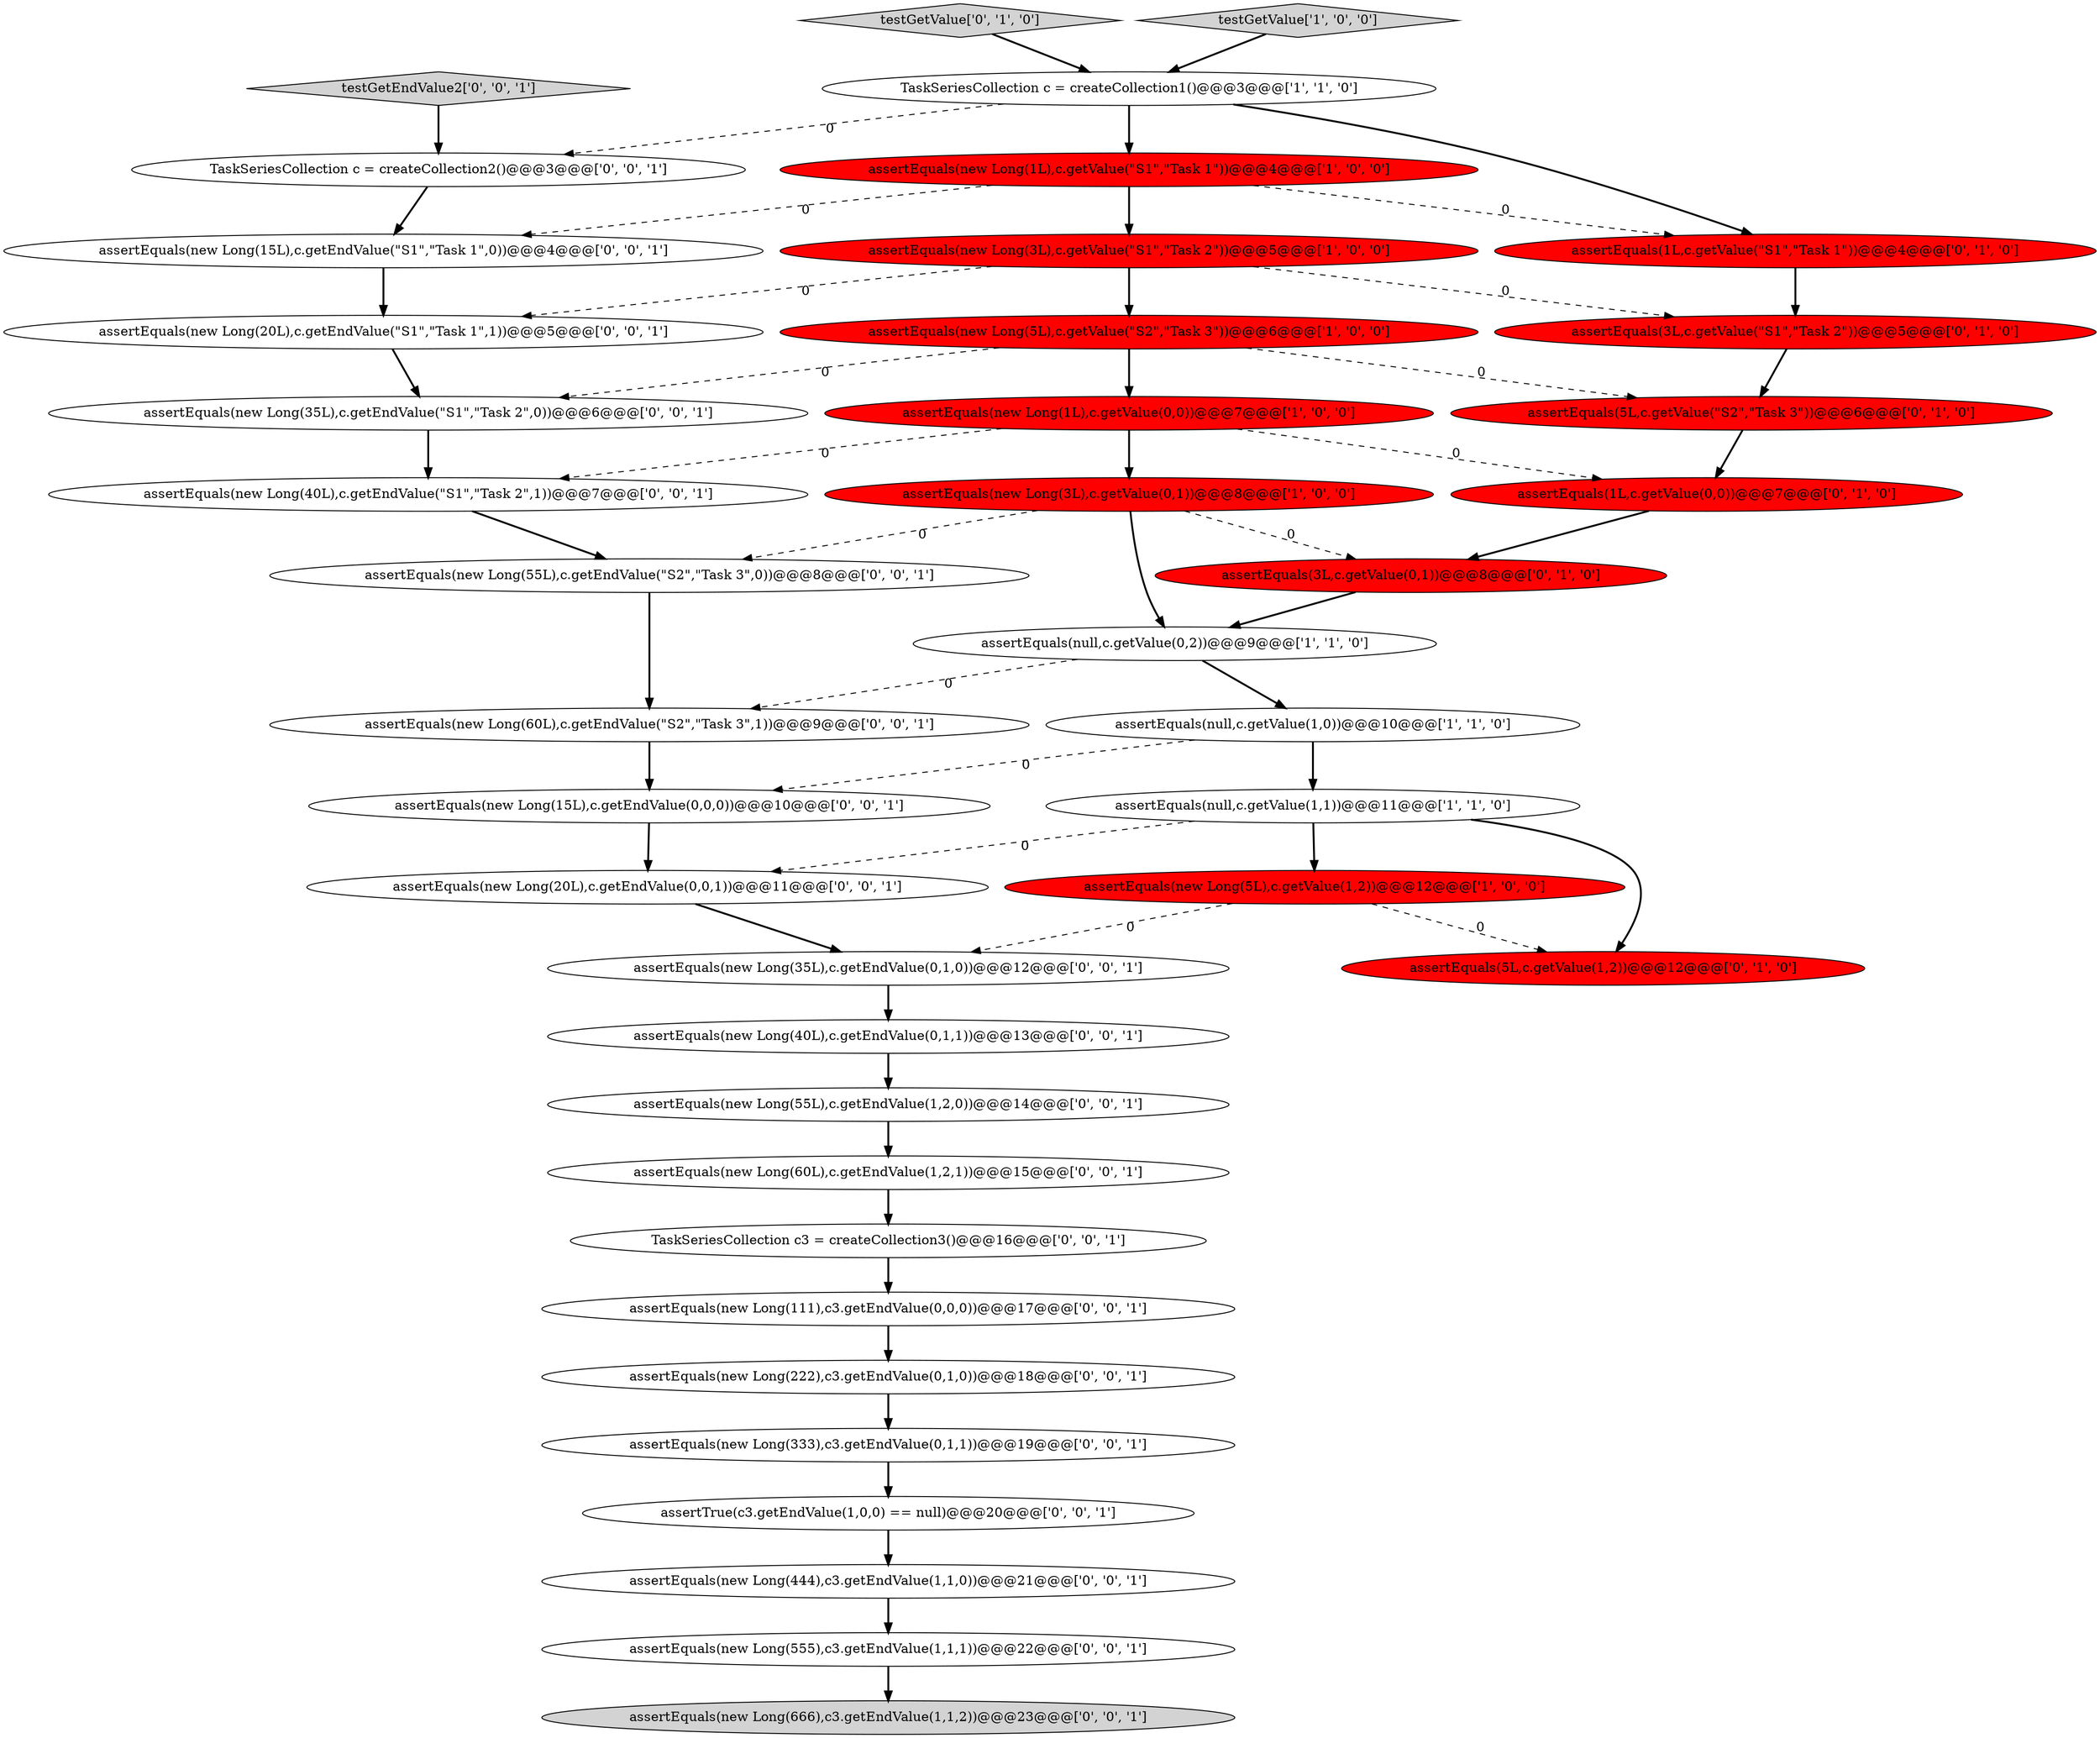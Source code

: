 digraph {
10 [style = filled, label = "assertEquals(new Long(1L),c.getValue(0,0))@@@7@@@['1', '0', '0']", fillcolor = red, shape = ellipse image = "AAA1AAABBB1BBB"];
14 [style = filled, label = "testGetValue['0', '1', '0']", fillcolor = lightgray, shape = diamond image = "AAA0AAABBB2BBB"];
24 [style = filled, label = "assertEquals(new Long(40L),c.getEndValue(\"S1\",\"Task 2\",1))@@@7@@@['0', '0', '1']", fillcolor = white, shape = ellipse image = "AAA0AAABBB3BBB"];
19 [style = filled, label = "assertEquals(new Long(333),c3.getEndValue(0,1,1))@@@19@@@['0', '0', '1']", fillcolor = white, shape = ellipse image = "AAA0AAABBB3BBB"];
6 [style = filled, label = "testGetValue['1', '0', '0']", fillcolor = lightgray, shape = diamond image = "AAA0AAABBB1BBB"];
22 [style = filled, label = "testGetEndValue2['0', '0', '1']", fillcolor = lightgray, shape = diamond image = "AAA0AAABBB3BBB"];
30 [style = filled, label = "assertEquals(new Long(444),c3.getEndValue(1,1,0))@@@21@@@['0', '0', '1']", fillcolor = white, shape = ellipse image = "AAA0AAABBB3BBB"];
17 [style = filled, label = "assertEquals(1L,c.getValue(0,0))@@@7@@@['0', '1', '0']", fillcolor = red, shape = ellipse image = "AAA1AAABBB2BBB"];
18 [style = filled, label = "assertEquals(new Long(20L),c.getEndValue(\"S1\",\"Task 1\",1))@@@5@@@['0', '0', '1']", fillcolor = white, shape = ellipse image = "AAA0AAABBB3BBB"];
7 [style = filled, label = "assertEquals(new Long(5L),c.getValue(\"S2\",\"Task 3\"))@@@6@@@['1', '0', '0']", fillcolor = red, shape = ellipse image = "AAA1AAABBB1BBB"];
31 [style = filled, label = "assertEquals(new Long(60L),c.getEndValue(\"S2\",\"Task 3\",1))@@@9@@@['0', '0', '1']", fillcolor = white, shape = ellipse image = "AAA0AAABBB3BBB"];
20 [style = filled, label = "assertEquals(new Long(666),c3.getEndValue(1,1,2))@@@23@@@['0', '0', '1']", fillcolor = lightgray, shape = ellipse image = "AAA0AAABBB3BBB"];
36 [style = filled, label = "assertEquals(new Long(55L),c.getEndValue(\"S2\",\"Task 3\",0))@@@8@@@['0', '0', '1']", fillcolor = white, shape = ellipse image = "AAA0AAABBB3BBB"];
1 [style = filled, label = "assertEquals(new Long(5L),c.getValue(1,2))@@@12@@@['1', '0', '0']", fillcolor = red, shape = ellipse image = "AAA1AAABBB1BBB"];
4 [style = filled, label = "assertEquals(new Long(1L),c.getValue(\"S1\",\"Task 1\"))@@@4@@@['1', '0', '0']", fillcolor = red, shape = ellipse image = "AAA1AAABBB1BBB"];
23 [style = filled, label = "assertEquals(new Long(15L),c.getEndValue(\"S1\",\"Task 1\",0))@@@4@@@['0', '0', '1']", fillcolor = white, shape = ellipse image = "AAA0AAABBB3BBB"];
27 [style = filled, label = "assertEquals(new Long(20L),c.getEndValue(0,0,1))@@@11@@@['0', '0', '1']", fillcolor = white, shape = ellipse image = "AAA0AAABBB3BBB"];
26 [style = filled, label = "TaskSeriesCollection c3 = createCollection3()@@@16@@@['0', '0', '1']", fillcolor = white, shape = ellipse image = "AAA0AAABBB3BBB"];
39 [style = filled, label = "assertEquals(new Long(60L),c.getEndValue(1,2,1))@@@15@@@['0', '0', '1']", fillcolor = white, shape = ellipse image = "AAA0AAABBB3BBB"];
13 [style = filled, label = "assertEquals(5L,c.getValue(1,2))@@@12@@@['0', '1', '0']", fillcolor = red, shape = ellipse image = "AAA1AAABBB2BBB"];
38 [style = filled, label = "assertEquals(new Long(15L),c.getEndValue(0,0,0))@@@10@@@['0', '0', '1']", fillcolor = white, shape = ellipse image = "AAA0AAABBB3BBB"];
3 [style = filled, label = "assertEquals(null,c.getValue(0,2))@@@9@@@['1', '1', '0']", fillcolor = white, shape = ellipse image = "AAA0AAABBB1BBB"];
21 [style = filled, label = "assertEquals(new Long(40L),c.getEndValue(0,1,1))@@@13@@@['0', '0', '1']", fillcolor = white, shape = ellipse image = "AAA0AAABBB3BBB"];
9 [style = filled, label = "assertEquals(null,c.getValue(1,0))@@@10@@@['1', '1', '0']", fillcolor = white, shape = ellipse image = "AAA0AAABBB1BBB"];
34 [style = filled, label = "assertEquals(new Long(111),c3.getEndValue(0,0,0))@@@17@@@['0', '0', '1']", fillcolor = white, shape = ellipse image = "AAA0AAABBB3BBB"];
11 [style = filled, label = "assertEquals(3L,c.getValue(0,1))@@@8@@@['0', '1', '0']", fillcolor = red, shape = ellipse image = "AAA1AAABBB2BBB"];
5 [style = filled, label = "assertEquals(new Long(3L),c.getValue(\"S1\",\"Task 2\"))@@@5@@@['1', '0', '0']", fillcolor = red, shape = ellipse image = "AAA1AAABBB1BBB"];
16 [style = filled, label = "assertEquals(1L,c.getValue(\"S1\",\"Task 1\"))@@@4@@@['0', '1', '0']", fillcolor = red, shape = ellipse image = "AAA1AAABBB2BBB"];
35 [style = filled, label = "TaskSeriesCollection c = createCollection2()@@@3@@@['0', '0', '1']", fillcolor = white, shape = ellipse image = "AAA0AAABBB3BBB"];
0 [style = filled, label = "TaskSeriesCollection c = createCollection1()@@@3@@@['1', '1', '0']", fillcolor = white, shape = ellipse image = "AAA0AAABBB1BBB"];
2 [style = filled, label = "assertEquals(new Long(3L),c.getValue(0,1))@@@8@@@['1', '0', '0']", fillcolor = red, shape = ellipse image = "AAA1AAABBB1BBB"];
25 [style = filled, label = "assertEquals(new Long(555),c3.getEndValue(1,1,1))@@@22@@@['0', '0', '1']", fillcolor = white, shape = ellipse image = "AAA0AAABBB3BBB"];
15 [style = filled, label = "assertEquals(5L,c.getValue(\"S2\",\"Task 3\"))@@@6@@@['0', '1', '0']", fillcolor = red, shape = ellipse image = "AAA1AAABBB2BBB"];
32 [style = filled, label = "assertEquals(new Long(222),c3.getEndValue(0,1,0))@@@18@@@['0', '0', '1']", fillcolor = white, shape = ellipse image = "AAA0AAABBB3BBB"];
28 [style = filled, label = "assertTrue(c3.getEndValue(1,0,0) == null)@@@20@@@['0', '0', '1']", fillcolor = white, shape = ellipse image = "AAA0AAABBB3BBB"];
37 [style = filled, label = "assertEquals(new Long(35L),c.getEndValue(0,1,0))@@@12@@@['0', '0', '1']", fillcolor = white, shape = ellipse image = "AAA0AAABBB3BBB"];
8 [style = filled, label = "assertEquals(null,c.getValue(1,1))@@@11@@@['1', '1', '0']", fillcolor = white, shape = ellipse image = "AAA0AAABBB1BBB"];
33 [style = filled, label = "assertEquals(new Long(35L),c.getEndValue(\"S1\",\"Task 2\",0))@@@6@@@['0', '0', '1']", fillcolor = white, shape = ellipse image = "AAA0AAABBB3BBB"];
29 [style = filled, label = "assertEquals(new Long(55L),c.getEndValue(1,2,0))@@@14@@@['0', '0', '1']", fillcolor = white, shape = ellipse image = "AAA0AAABBB3BBB"];
12 [style = filled, label = "assertEquals(3L,c.getValue(\"S1\",\"Task 2\"))@@@5@@@['0', '1', '0']", fillcolor = red, shape = ellipse image = "AAA1AAABBB2BBB"];
1->37 [style = dashed, label="0"];
0->16 [style = bold, label=""];
5->12 [style = dashed, label="0"];
4->16 [style = dashed, label="0"];
28->30 [style = bold, label=""];
7->10 [style = bold, label=""];
29->39 [style = bold, label=""];
3->31 [style = dashed, label="0"];
2->3 [style = bold, label=""];
36->31 [style = bold, label=""];
18->33 [style = bold, label=""];
12->15 [style = bold, label=""];
26->34 [style = bold, label=""];
37->21 [style = bold, label=""];
38->27 [style = bold, label=""];
30->25 [style = bold, label=""];
6->0 [style = bold, label=""];
31->38 [style = bold, label=""];
32->19 [style = bold, label=""];
5->18 [style = dashed, label="0"];
9->8 [style = bold, label=""];
39->26 [style = bold, label=""];
1->13 [style = dashed, label="0"];
3->9 [style = bold, label=""];
8->1 [style = bold, label=""];
24->36 [style = bold, label=""];
35->23 [style = bold, label=""];
15->17 [style = bold, label=""];
27->37 [style = bold, label=""];
25->20 [style = bold, label=""];
21->29 [style = bold, label=""];
2->36 [style = dashed, label="0"];
14->0 [style = bold, label=""];
11->3 [style = bold, label=""];
0->4 [style = bold, label=""];
33->24 [style = bold, label=""];
10->17 [style = dashed, label="0"];
7->15 [style = dashed, label="0"];
5->7 [style = bold, label=""];
2->11 [style = dashed, label="0"];
34->32 [style = bold, label=""];
10->2 [style = bold, label=""];
8->27 [style = dashed, label="0"];
7->33 [style = dashed, label="0"];
19->28 [style = bold, label=""];
0->35 [style = dashed, label="0"];
22->35 [style = bold, label=""];
4->23 [style = dashed, label="0"];
4->5 [style = bold, label=""];
16->12 [style = bold, label=""];
23->18 [style = bold, label=""];
10->24 [style = dashed, label="0"];
9->38 [style = dashed, label="0"];
8->13 [style = bold, label=""];
17->11 [style = bold, label=""];
}

